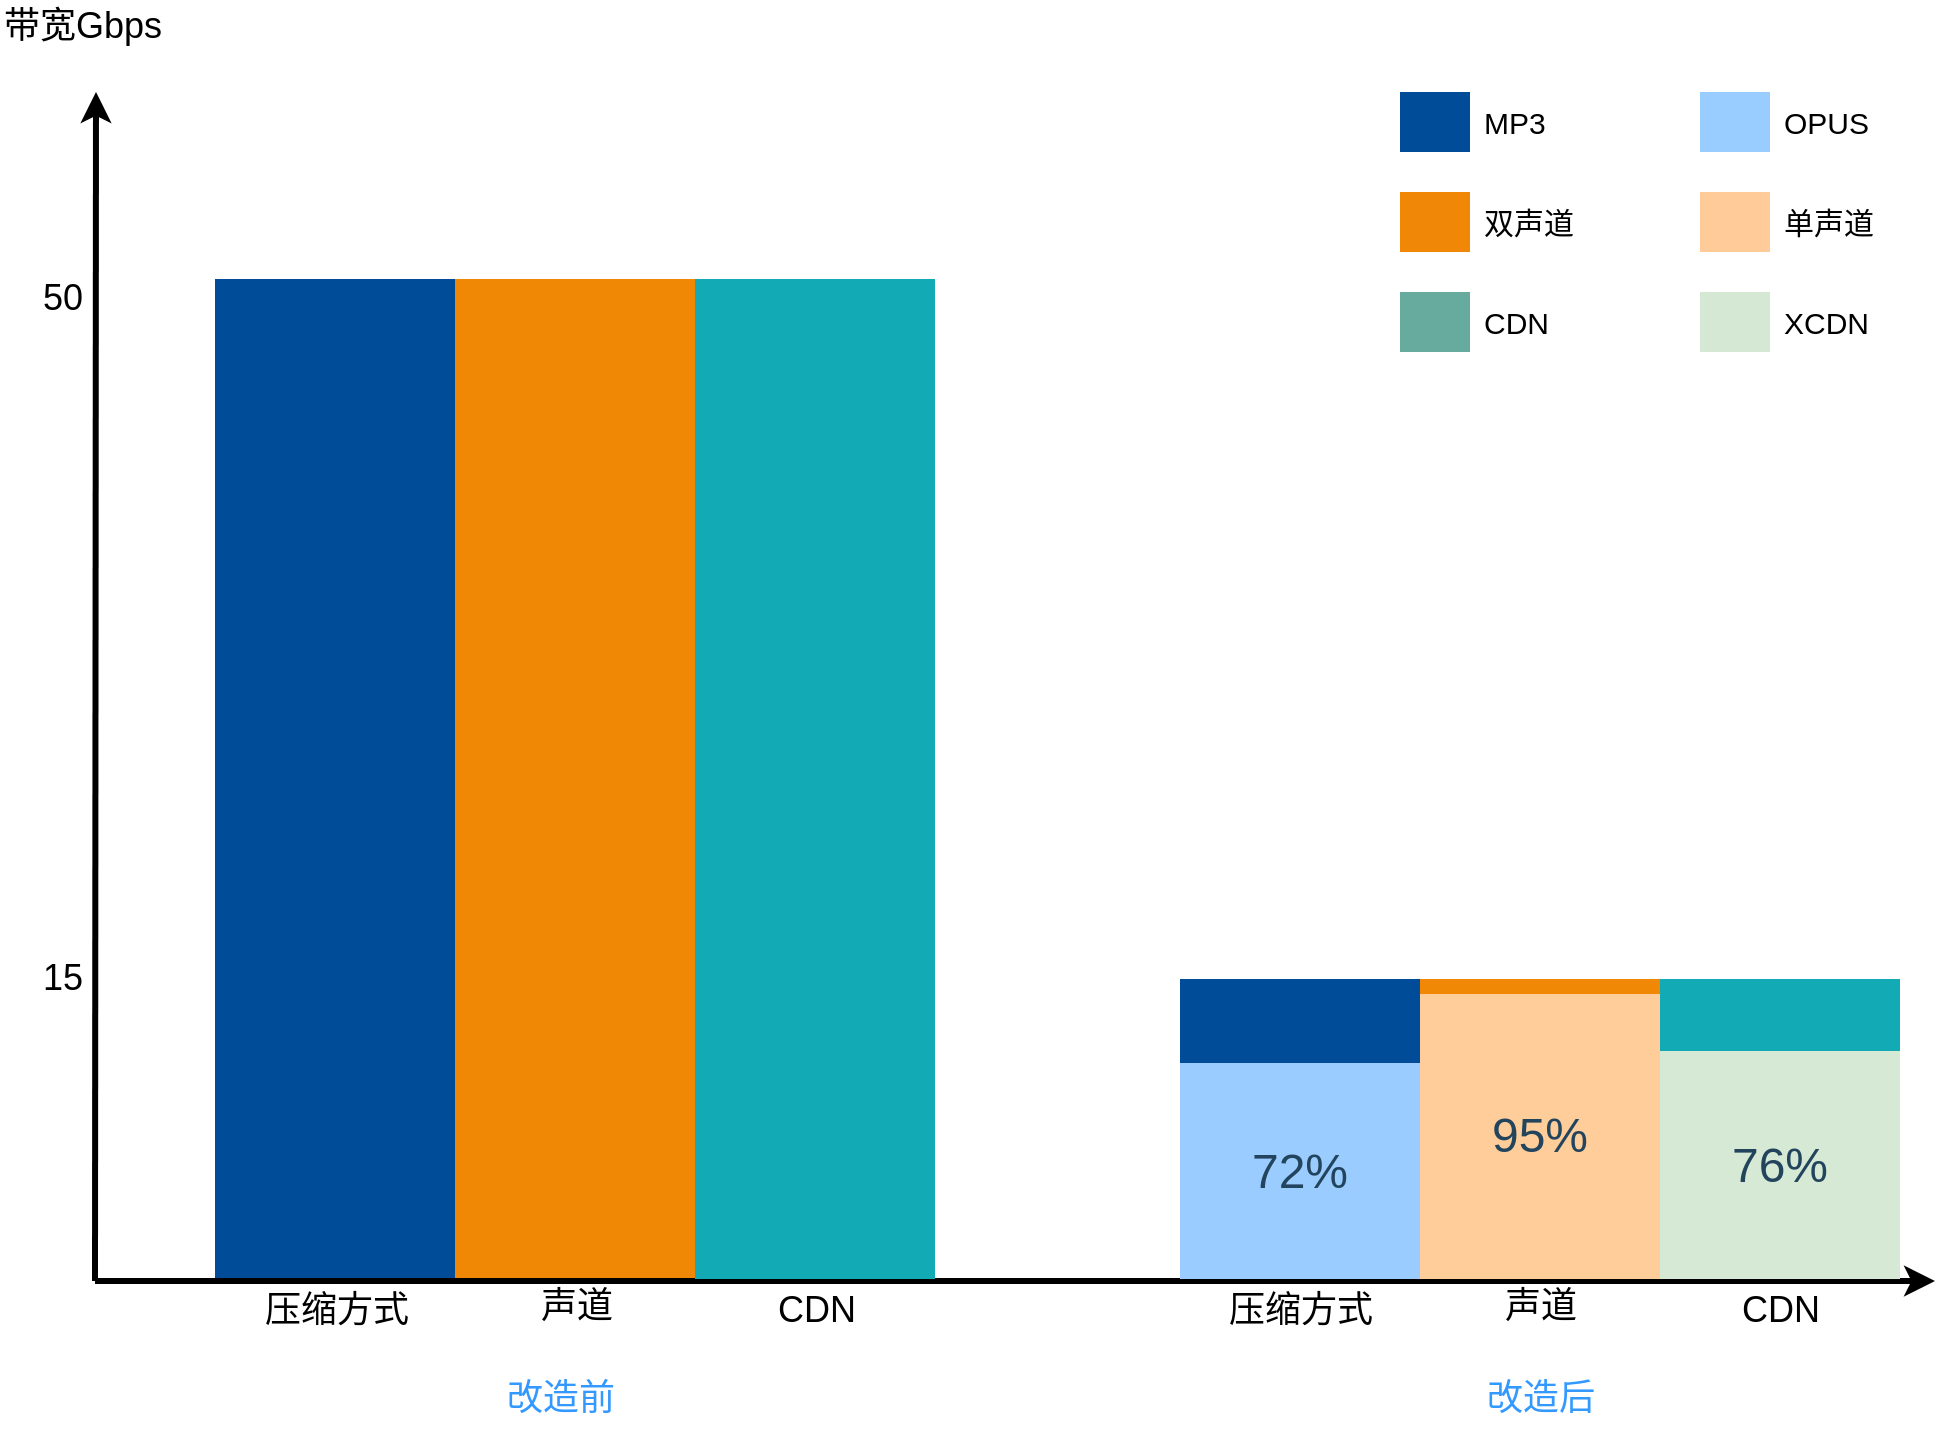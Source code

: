 <mxfile version="21.1.8" type="github">
  <diagram id="07fea595-8f29-1299-0266-81d95cde20df" name="Page-1">
    <mxGraphModel dx="-975" dy="17" grid="1" gridSize="10" guides="1" tooltips="1" connect="1" arrows="1" fold="1" page="1" pageScale="1" pageWidth="1169" pageHeight="827" background="none" math="0" shadow="0">
      <root>
        <mxCell id="0" />
        <mxCell id="1" parent="0" />
        <mxCell id="727" value="" style="edgeStyle=none;html=1;fontColor=#000000;strokeWidth=3;strokeColor=#000000;" parent="1" edge="1">
          <mxGeometry width="100" height="100" relative="1" as="geometry">
            <mxPoint x="2437.5" y="1594.5" as="sourcePoint" />
            <mxPoint x="2438" y="1000" as="targetPoint" />
          </mxGeometry>
        </mxCell>
        <mxCell id="729" value="" style="whiteSpace=wrap;fillColor=#004c99;gradientColor=none;gradientDirection=east;strokeColor=none;html=1;fontColor=#23445d;rotation=0;" parent="1" vertex="1">
          <mxGeometry x="2497.5" y="1093.5" width="120" height="500" as="geometry" />
        </mxCell>
        <mxCell id="730" value="" style="whiteSpace=wrap;fillColor=#F08705;gradientColor=none;gradientDirection=east;strokeColor=none;html=1;fontColor=#23445d;rotation=0;" parent="1" vertex="1">
          <mxGeometry x="2617.5" y="1093.5" width="120" height="500" as="geometry" />
        </mxCell>
        <mxCell id="734" value="" style="edgeStyle=none;html=1;fontColor=#000000;strokeWidth=3;strokeColor=#000000;" parent="1" edge="1">
          <mxGeometry width="100" height="100" relative="1" as="geometry">
            <mxPoint x="2437.5" y="1594.5" as="sourcePoint" />
            <mxPoint x="3357.5" y="1594.5" as="targetPoint" />
          </mxGeometry>
        </mxCell>
        <mxCell id="736" value="压缩方式" style="text;spacingTop=-5;align=center;verticalAlign=middle;fontStyle=0;html=1;fontSize=18;points=[];strokeColor=none;" parent="1" vertex="1">
          <mxGeometry x="2497.5" y="1596.5" width="120" height="30" as="geometry" />
        </mxCell>
        <mxCell id="737" value="声道" style="text;spacingTop=-5;align=center;verticalAlign=middle;fontStyle=0;html=1;fontSize=18;points=[];strokeColor=none;" parent="1" vertex="1">
          <mxGeometry x="2617.5" y="1594.5" width="120" height="30" as="geometry" />
        </mxCell>
        <mxCell id="745" value="带宽Gbps" style="text;spacingTop=-5;html=1;fontSize=18;fontStyle=0;points=[]" parent="1" vertex="1">
          <mxGeometry x="2390" y="954.5" width="80" height="20" as="geometry" />
        </mxCell>
        <mxCell id="747" value="15" style="text;spacingTop=-5;align=center;verticalAlign=middle;fontStyle=0;html=1;fontSize=18;points=[]" parent="1" vertex="1">
          <mxGeometry x="2405.5" y="1380" width="30" height="130.0" as="geometry" />
        </mxCell>
        <mxCell id="748" value="50" style="text;spacingTop=-5;align=center;verticalAlign=middle;fontStyle=0;html=1;fontSize=18;points=[]" parent="1" vertex="1">
          <mxGeometry x="2405.5" y="1040" width="30" height="130.0" as="geometry" />
        </mxCell>
        <mxCell id="_kHQajTrvdh6_8uKd3nk-752" value="" style="whiteSpace=wrap;fillColor=#12AAB5;gradientColor=none;gradientDirection=east;strokeColor=none;html=1;fontColor=#23445d;rotation=0;" vertex="1" parent="1">
          <mxGeometry x="2737.5" y="1093.5" width="120" height="500" as="geometry" />
        </mxCell>
        <mxCell id="_kHQajTrvdh6_8uKd3nk-755" value="CDN" style="text;spacingTop=-5;align=center;verticalAlign=middle;fontStyle=0;html=1;fontSize=18;points=[];strokeColor=none;" vertex="1" parent="1">
          <mxGeometry x="2737.5" y="1596.5" width="120" height="30" as="geometry" />
        </mxCell>
        <mxCell id="_kHQajTrvdh6_8uKd3nk-757" value="" style="group" vertex="1" connectable="0" parent="1">
          <mxGeometry x="3240" y="1000" width="120" height="30.0" as="geometry" />
        </mxCell>
        <mxCell id="741" value="" style="whiteSpace=wrap;fillColor=#99CCFF;gradientColor=none;gradientDirection=east;strokeColor=none;html=1;fontColor=#23445d;" parent="_kHQajTrvdh6_8uKd3nk-757" vertex="1">
          <mxGeometry width="35.0" height="30.0" as="geometry" />
        </mxCell>
        <mxCell id="742" value="OPUS" style="text;spacingTop=-5;html=1;points=[];fontSize=15;" parent="_kHQajTrvdh6_8uKd3nk-757" vertex="1">
          <mxGeometry x="40" y="5.0" width="80" height="20" as="geometry" />
        </mxCell>
        <mxCell id="_kHQajTrvdh6_8uKd3nk-758" value="" style="group" vertex="1" connectable="0" parent="1">
          <mxGeometry x="3090" y="1000" width="120" height="30.0" as="geometry" />
        </mxCell>
        <mxCell id="_kHQajTrvdh6_8uKd3nk-759" value="" style="whiteSpace=wrap;fillColor=#004C99;gradientColor=none;gradientDirection=east;strokeColor=none;html=1;fontColor=#23445d;" vertex="1" parent="_kHQajTrvdh6_8uKd3nk-758">
          <mxGeometry width="35.0" height="30.0" as="geometry" />
        </mxCell>
        <mxCell id="_kHQajTrvdh6_8uKd3nk-760" value="MP3" style="text;spacingTop=-5;html=1;points=[];fontSize=15;" vertex="1" parent="_kHQajTrvdh6_8uKd3nk-758">
          <mxGeometry x="40" y="5.0" width="80" height="20" as="geometry" />
        </mxCell>
        <mxCell id="_kHQajTrvdh6_8uKd3nk-762" value="" style="group" vertex="1" connectable="0" parent="1">
          <mxGeometry x="3090" y="1050" width="120" height="30.0" as="geometry" />
        </mxCell>
        <mxCell id="_kHQajTrvdh6_8uKd3nk-763" value="" style="whiteSpace=wrap;fillColor=#f08706;gradientColor=none;gradientDirection=east;strokeColor=none;html=1;fontColor=#23445d;" vertex="1" parent="_kHQajTrvdh6_8uKd3nk-762">
          <mxGeometry width="35.0" height="30.0" as="geometry" />
        </mxCell>
        <mxCell id="_kHQajTrvdh6_8uKd3nk-764" value="双声道" style="text;spacingTop=-5;html=1;points=[];fontSize=15;" vertex="1" parent="_kHQajTrvdh6_8uKd3nk-762">
          <mxGeometry x="40" y="5.0" width="80" height="20" as="geometry" />
        </mxCell>
        <mxCell id="_kHQajTrvdh6_8uKd3nk-769" value="" style="group" vertex="1" connectable="0" parent="1">
          <mxGeometry x="3240" y="1050" width="120" height="30.0" as="geometry" />
        </mxCell>
        <mxCell id="_kHQajTrvdh6_8uKd3nk-770" value="" style="whiteSpace=wrap;fillColor=#FFCC99;gradientColor=none;gradientDirection=east;strokeColor=none;html=1;fontColor=#23445d;" vertex="1" parent="_kHQajTrvdh6_8uKd3nk-769">
          <mxGeometry width="35.0" height="30.0" as="geometry" />
        </mxCell>
        <mxCell id="_kHQajTrvdh6_8uKd3nk-771" value="单声道" style="text;spacingTop=-5;html=1;points=[];fontSize=15;" vertex="1" parent="_kHQajTrvdh6_8uKd3nk-769">
          <mxGeometry x="40" y="5.0" width="80" height="20" as="geometry" />
        </mxCell>
        <mxCell id="_kHQajTrvdh6_8uKd3nk-772" value="" style="group" vertex="1" connectable="0" parent="1">
          <mxGeometry x="3090" y="1100" width="120" height="30.0" as="geometry" />
        </mxCell>
        <mxCell id="_kHQajTrvdh6_8uKd3nk-773" value="" style="whiteSpace=wrap;fillColor=#67AB9F;gradientColor=none;gradientDirection=east;strokeColor=none;html=1;fontColor=#23445d;" vertex="1" parent="_kHQajTrvdh6_8uKd3nk-772">
          <mxGeometry width="35.0" height="30.0" as="geometry" />
        </mxCell>
        <mxCell id="_kHQajTrvdh6_8uKd3nk-774" value="CDN" style="text;spacingTop=-5;html=1;points=[];fontSize=15;" vertex="1" parent="_kHQajTrvdh6_8uKd3nk-772">
          <mxGeometry x="40" y="5" width="80" height="25" as="geometry" />
        </mxCell>
        <mxCell id="_kHQajTrvdh6_8uKd3nk-778" value="" style="group" vertex="1" connectable="0" parent="1">
          <mxGeometry x="3240" y="1100" width="120" height="30.0" as="geometry" />
        </mxCell>
        <mxCell id="_kHQajTrvdh6_8uKd3nk-779" value="" style="whiteSpace=wrap;fillColor=#D5E8D4;gradientColor=none;gradientDirection=east;strokeColor=none;html=1;fontColor=#23445d;" vertex="1" parent="_kHQajTrvdh6_8uKd3nk-778">
          <mxGeometry width="35.0" height="30.0" as="geometry" />
        </mxCell>
        <mxCell id="_kHQajTrvdh6_8uKd3nk-780" value="XCDN" style="text;spacingTop=-5;html=1;points=[];fontSize=15;" vertex="1" parent="_kHQajTrvdh6_8uKd3nk-778">
          <mxGeometry x="40" y="5" width="80" height="25" as="geometry" />
        </mxCell>
        <mxCell id="_kHQajTrvdh6_8uKd3nk-781" value="" style="whiteSpace=wrap;fillColor=#004c99;gradientColor=none;gradientDirection=east;strokeColor=none;html=1;fontColor=#23445d;rotation=0;" vertex="1" parent="1">
          <mxGeometry x="2980" y="1443.5" width="120" height="150" as="geometry" />
        </mxCell>
        <mxCell id="_kHQajTrvdh6_8uKd3nk-782" value="" style="whiteSpace=wrap;fillColor=#F08705;gradientColor=none;gradientDirection=east;strokeColor=none;html=1;fontColor=#23445d;rotation=0;" vertex="1" parent="1">
          <mxGeometry x="3100" y="1443.5" width="120" height="150" as="geometry" />
        </mxCell>
        <mxCell id="_kHQajTrvdh6_8uKd3nk-783" value="压缩方式" style="text;spacingTop=-5;align=center;verticalAlign=middle;fontStyle=0;html=1;fontSize=18;points=[];strokeColor=none;" vertex="1" parent="1">
          <mxGeometry x="2980" y="1596.5" width="120" height="30" as="geometry" />
        </mxCell>
        <mxCell id="_kHQajTrvdh6_8uKd3nk-784" value="声道" style="text;spacingTop=-5;align=center;verticalAlign=middle;fontStyle=0;html=1;fontSize=18;points=[];strokeColor=none;" vertex="1" parent="1">
          <mxGeometry x="3100" y="1594.5" width="120" height="30" as="geometry" />
        </mxCell>
        <mxCell id="_kHQajTrvdh6_8uKd3nk-785" value="" style="whiteSpace=wrap;fillColor=#12AAB5;gradientColor=none;gradientDirection=east;strokeColor=none;html=1;fontColor=#23445d;rotation=0;" vertex="1" parent="1">
          <mxGeometry x="3220" y="1443.5" width="120" height="150" as="geometry" />
        </mxCell>
        <mxCell id="_kHQajTrvdh6_8uKd3nk-786" value="CDN" style="text;spacingTop=-5;align=center;verticalAlign=middle;fontStyle=0;html=1;fontSize=18;points=[];strokeColor=none;" vertex="1" parent="1">
          <mxGeometry x="3220" y="1596.5" width="120" height="30" as="geometry" />
        </mxCell>
        <mxCell id="_kHQajTrvdh6_8uKd3nk-787" value="&lt;font style=&quot;font-size: 24px;&quot;&gt;72%&lt;/font&gt;" style="whiteSpace=wrap;fillColor=#9accff;gradientColor=none;gradientDirection=east;strokeColor=none;html=1;fontColor=#23445d;rotation=0;" vertex="1" parent="1">
          <mxGeometry x="2980" y="1485.5" width="120" height="108" as="geometry" />
        </mxCell>
        <mxCell id="_kHQajTrvdh6_8uKd3nk-788" value="&lt;font style=&quot;font-size: 24px;&quot;&gt;95%&lt;/font&gt;" style="whiteSpace=wrap;fillColor=#ffcd9a;gradientColor=none;gradientDirection=east;strokeColor=none;html=1;fontColor=#23445d;rotation=0;" vertex="1" parent="1">
          <mxGeometry x="3100" y="1451" width="120" height="142.5" as="geometry" />
        </mxCell>
        <mxCell id="_kHQajTrvdh6_8uKd3nk-789" value="&lt;font style=&quot;font-size: 24px;&quot;&gt;76%&lt;/font&gt;" style="whiteSpace=wrap;fillColor=#d5e9d4;gradientColor=none;gradientDirection=east;strokeColor=none;html=1;fontColor=#23445d;rotation=0;" vertex="1" parent="1">
          <mxGeometry x="3220" y="1479.5" width="120" height="114" as="geometry" />
        </mxCell>
        <mxCell id="_kHQajTrvdh6_8uKd3nk-790" value="&lt;font color=&quot;#3399ff&quot;&gt;改造前&lt;/font&gt;" style="text;spacingTop=-5;align=center;verticalAlign=middle;fontStyle=0;html=1;fontSize=18;points=[];strokeColor=none;" vertex="1" parent="1">
          <mxGeometry x="2610" y="1640" width="120" height="30" as="geometry" />
        </mxCell>
        <mxCell id="_kHQajTrvdh6_8uKd3nk-791" value="&lt;font color=&quot;#3399ff&quot;&gt;改造后&lt;/font&gt;" style="text;spacingTop=-5;align=center;verticalAlign=middle;fontStyle=0;html=1;fontSize=18;points=[];strokeColor=none;" vertex="1" parent="1">
          <mxGeometry x="3100" y="1640" width="120" height="30" as="geometry" />
        </mxCell>
      </root>
    </mxGraphModel>
  </diagram>
</mxfile>
